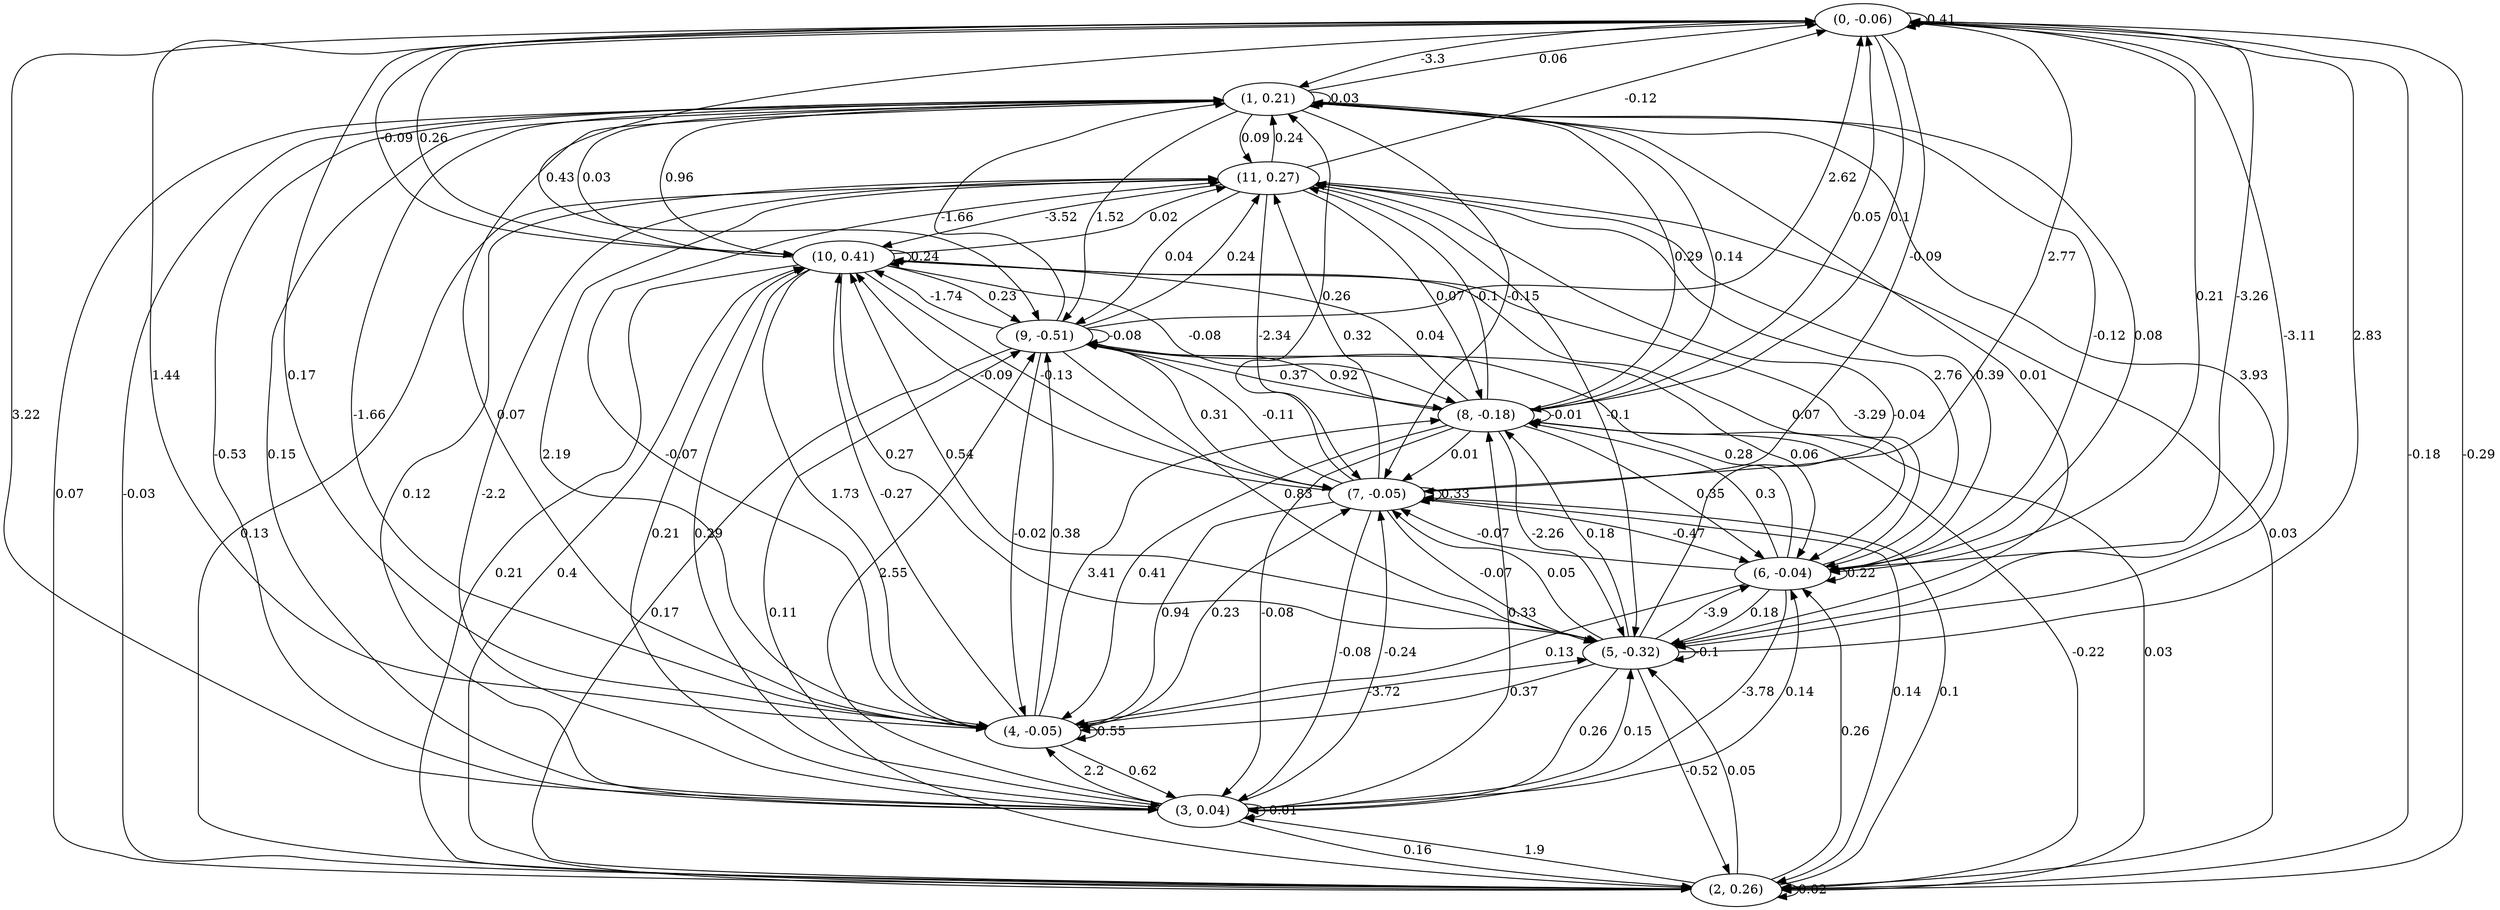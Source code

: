 digraph {
    0 [ label = "(0, -0.06)" ]
    1 [ label = "(1, 0.21)" ]
    2 [ label = "(2, 0.26)" ]
    3 [ label = "(3, 0.04)" ]
    4 [ label = "(4, -0.05)" ]
    5 [ label = "(5, -0.32)" ]
    6 [ label = "(6, -0.04)" ]
    7 [ label = "(7, -0.05)" ]
    8 [ label = "(8, -0.18)" ]
    9 [ label = "(9, -0.51)" ]
    10 [ label = "(10, 0.41)" ]
    11 [ label = "(11, 0.27)" ]
    0 -> 0 [ label = "0.41" ]
    1 -> 1 [ label = "0.03" ]
    2 -> 2 [ label = "0.02" ]
    3 -> 3 [ label = "-0.01" ]
    4 -> 4 [ label = "0.55" ]
    5 -> 5 [ label = "-0.1" ]
    6 -> 6 [ label = "0.22" ]
    7 -> 7 [ label = "0.33" ]
    8 -> 8 [ label = "-0.01" ]
    9 -> 9 [ label = "-0.08" ]
    10 -> 10 [ label = "0.24" ]
    1 -> 0 [ label = "0.06" ]
    2 -> 0 [ label = "-0.29" ]
    3 -> 0 [ label = "3.22" ]
    4 -> 0 [ label = "0.17" ]
    5 -> 0 [ label = "2.83" ]
    6 -> 0 [ label = "-3.26" ]
    7 -> 0 [ label = "2.77" ]
    8 -> 0 [ label = "0.05" ]
    9 -> 0 [ label = "2.62" ]
    10 -> 0 [ label = "0.26" ]
    11 -> 0 [ label = "-0.12" ]
    0 -> 1 [ label = "-3.3" ]
    2 -> 1 [ label = "-0.03" ]
    3 -> 1 [ label = "-0.53" ]
    4 -> 1 [ label = "-1.66" ]
    5 -> 1 [ label = "0.01" ]
    6 -> 1 [ label = "-0.12" ]
    7 -> 1 [ label = "0.26" ]
    8 -> 1 [ label = "0.29" ]
    9 -> 1 [ label = "-1.66" ]
    10 -> 1 [ label = "0.03" ]
    11 -> 1 [ label = "0.24" ]
    0 -> 2 [ label = "-0.18" ]
    1 -> 2 [ label = "0.07" ]
    3 -> 2 [ label = "0.16" ]
    5 -> 2 [ label = "-0.52" ]
    7 -> 2 [ label = "0.14" ]
    8 -> 2 [ label = "0.03" ]
    9 -> 2 [ label = "0.17" ]
    10 -> 2 [ label = "0.21" ]
    11 -> 2 [ label = "0.03" ]
    1 -> 3 [ label = "0.15" ]
    2 -> 3 [ label = "1.9" ]
    4 -> 3 [ label = "0.62" ]
    5 -> 3 [ label = "0.26" ]
    6 -> 3 [ label = "-3.78" ]
    7 -> 3 [ label = "-0.08" ]
    8 -> 3 [ label = "-0.08" ]
    10 -> 3 [ label = "0.29" ]
    11 -> 3 [ label = "0.12" ]
    0 -> 4 [ label = "1.44" ]
    1 -> 4 [ label = "0.07" ]
    3 -> 4 [ label = "2.2" ]
    5 -> 4 [ label = "0.37" ]
    6 -> 4 [ label = "0.13" ]
    7 -> 4 [ label = "0.94" ]
    8 -> 4 [ label = "0.41" ]
    9 -> 4 [ label = "-0.02" ]
    10 -> 4 [ label = "1.73" ]
    11 -> 4 [ label = "2.19" ]
    0 -> 5 [ label = "-3.11" ]
    1 -> 5 [ label = "3.93" ]
    2 -> 5 [ label = "0.05" ]
    3 -> 5 [ label = "0.15" ]
    4 -> 5 [ label = "-3.72" ]
    6 -> 5 [ label = "0.18" ]
    7 -> 5 [ label = "-0.07" ]
    8 -> 5 [ label = "-2.26" ]
    9 -> 5 [ label = "0.83" ]
    10 -> 5 [ label = "0.27" ]
    11 -> 5 [ label = "-0.1" ]
    0 -> 6 [ label = "0.21" ]
    1 -> 6 [ label = "0.08" ]
    2 -> 6 [ label = "0.26" ]
    3 -> 6 [ label = "0.14" ]
    5 -> 6 [ label = "-3.9" ]
    7 -> 6 [ label = "-0.47" ]
    8 -> 6 [ label = "0.35" ]
    9 -> 6 [ label = "0.06" ]
    10 -> 6 [ label = "0.07" ]
    11 -> 6 [ label = "2.76" ]
    0 -> 7 [ label = "-0.09" ]
    1 -> 7 [ label = "-0.15" ]
    2 -> 7 [ label = "0.1" ]
    3 -> 7 [ label = "-0.24" ]
    4 -> 7 [ label = "0.23" ]
    5 -> 7 [ label = "0.05" ]
    6 -> 7 [ label = "-0.07" ]
    8 -> 7 [ label = "0.01" ]
    9 -> 7 [ label = "0.31" ]
    10 -> 7 [ label = "-0.13" ]
    11 -> 7 [ label = "-2.34" ]
    0 -> 8 [ label = "0.1" ]
    1 -> 8 [ label = "0.14" ]
    2 -> 8 [ label = "-0.22" ]
    3 -> 8 [ label = "0.33" ]
    4 -> 8 [ label = "3.41" ]
    5 -> 8 [ label = "0.18" ]
    6 -> 8 [ label = "0.3" ]
    9 -> 8 [ label = "0.37" ]
    10 -> 8 [ label = "-0.08" ]
    11 -> 8 [ label = "0.07" ]
    0 -> 9 [ label = "0.43" ]
    1 -> 9 [ label = "1.52" ]
    2 -> 9 [ label = "0.11" ]
    3 -> 9 [ label = "2.55" ]
    4 -> 9 [ label = "0.38" ]
    6 -> 9 [ label = "0.28" ]
    7 -> 9 [ label = "-0.11" ]
    8 -> 9 [ label = "0.92" ]
    10 -> 9 [ label = "0.23" ]
    11 -> 9 [ label = "0.04" ]
    0 -> 10 [ label = "-0.09" ]
    1 -> 10 [ label = "0.96" ]
    2 -> 10 [ label = "0.4" ]
    3 -> 10 [ label = "0.21" ]
    4 -> 10 [ label = "-0.27" ]
    5 -> 10 [ label = "0.54" ]
    6 -> 10 [ label = "-3.29" ]
    7 -> 10 [ label = "-0.09" ]
    8 -> 10 [ label = "0.04" ]
    9 -> 10 [ label = "-1.74" ]
    11 -> 10 [ label = "-3.52" ]
    1 -> 11 [ label = "0.09" ]
    2 -> 11 [ label = "0.13" ]
    3 -> 11 [ label = "-2.2" ]
    4 -> 11 [ label = "-0.07" ]
    5 -> 11 [ label = "-0.04" ]
    6 -> 11 [ label = "0.39" ]
    7 -> 11 [ label = "0.32" ]
    8 -> 11 [ label = "-0.1" ]
    9 -> 11 [ label = "0.24" ]
    10 -> 11 [ label = "0.02" ]
}

